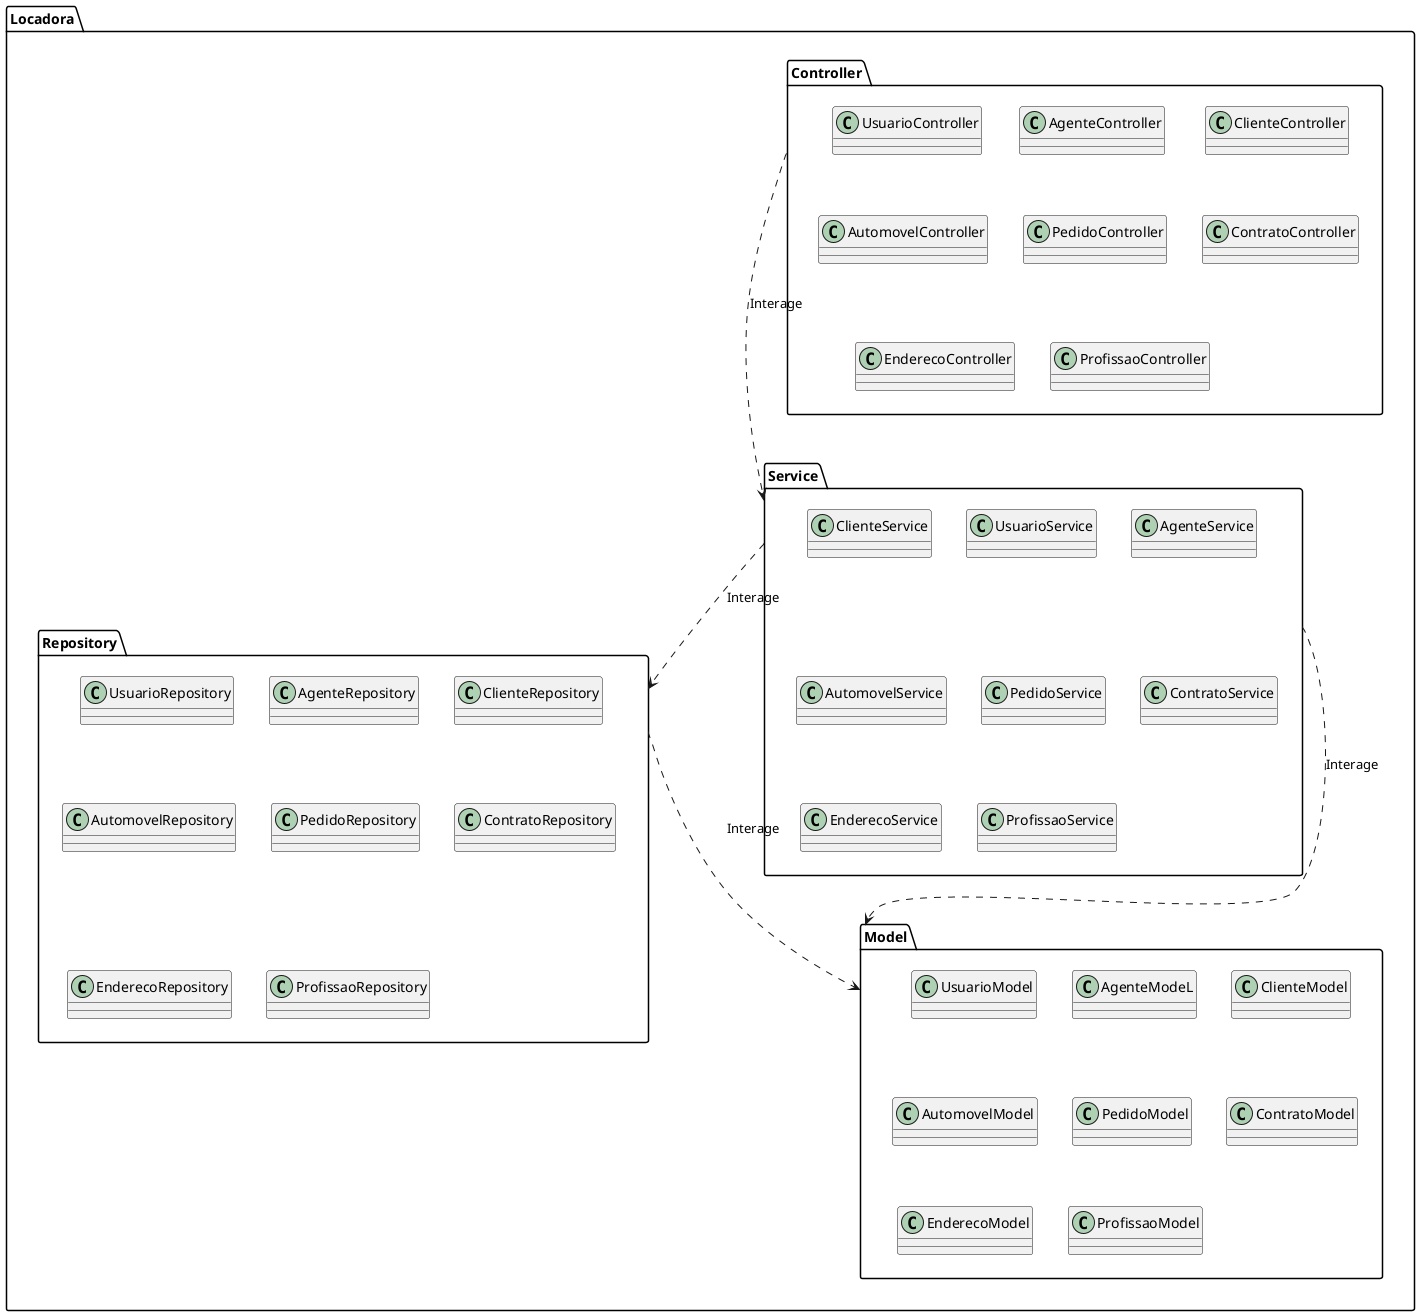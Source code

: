 @startuml
package "Locadora" {

  package "Controller" {
    class UsuarioController
    class AgenteController
    class ClienteController
    class AutomovelController
    class PedidoController
    class ContratoController
    class EnderecoController
    class ProfissaoController
    }

  package "Model" {
    class UsuarioModel
    class AgenteModeL
    class ClienteModel
    class AutomovelModel
    class PedidoModel
    class ContratoModel
    class EnderecoModel
    class ProfissaoModel
  }

  package "Service" {
    class UsuarioService
    class AgenteService
    class ClienteService
    class AutomovelService
    class PedidoService
    class ContratoService
    class EnderecoService
    class ProfissaoService
  }

  package "Repository" {
      class UsuarioRepository
      class AgenteRepository
      class ClienteRepository
      class AutomovelRepository
      class PedidoRepository
      class ContratoRepository
      class EnderecoRepository
      class ProfissaoRepository
    }

  Controller .> Service : Interage
  Service ..> Repository : Interage
  Service ...> Model : Interage
  Repository ...> Model: Interage
}
@enduml
